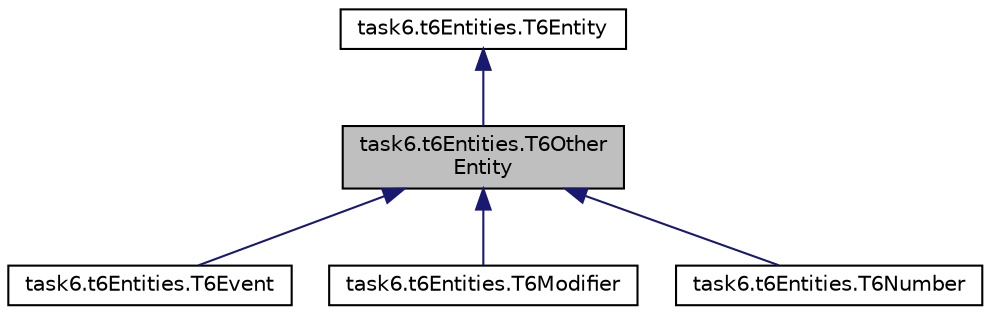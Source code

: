 digraph "task6.t6Entities.T6OtherEntity"
{
  edge [fontname="Helvetica",fontsize="10",labelfontname="Helvetica",labelfontsize="10"];
  node [fontname="Helvetica",fontsize="10",shape=record];
  Node0 [label="task6.t6Entities.T6Other\lEntity",height=0.2,width=0.4,color="black", fillcolor="grey75", style="filled", fontcolor="black"];
  Node1 -> Node0 [dir="back",color="midnightblue",fontsize="10",style="solid",fontname="Helvetica"];
  Node1 [label="task6.t6Entities.T6Entity",height=0.2,width=0.4,color="black", fillcolor="white", style="filled",URL="$classtask6_1_1t6_entities_1_1_t6_entity.html",tooltip="Class definitions for all TimeNorm entities - Intervals, Periods, Repeating-Intervals, and Operators. "];
  Node0 -> Node2 [dir="back",color="midnightblue",fontsize="10",style="solid",fontname="Helvetica"];
  Node2 [label="task6.t6Entities.T6Event",height=0.2,width=0.4,color="black", fillcolor="white", style="filled",URL="$classtask6_1_1t6_entities_1_1_t6_event.html"];
  Node0 -> Node3 [dir="back",color="midnightblue",fontsize="10",style="solid",fontname="Helvetica"];
  Node3 [label="task6.t6Entities.T6Modifier",height=0.2,width=0.4,color="black", fillcolor="white", style="filled",URL="$classtask6_1_1t6_entities_1_1_t6_modifier.html"];
  Node0 -> Node4 [dir="back",color="midnightblue",fontsize="10",style="solid",fontname="Helvetica"];
  Node4 [label="task6.t6Entities.T6Number",height=0.2,width=0.4,color="black", fillcolor="white", style="filled",URL="$classtask6_1_1t6_entities_1_1_t6_number.html"];
}
